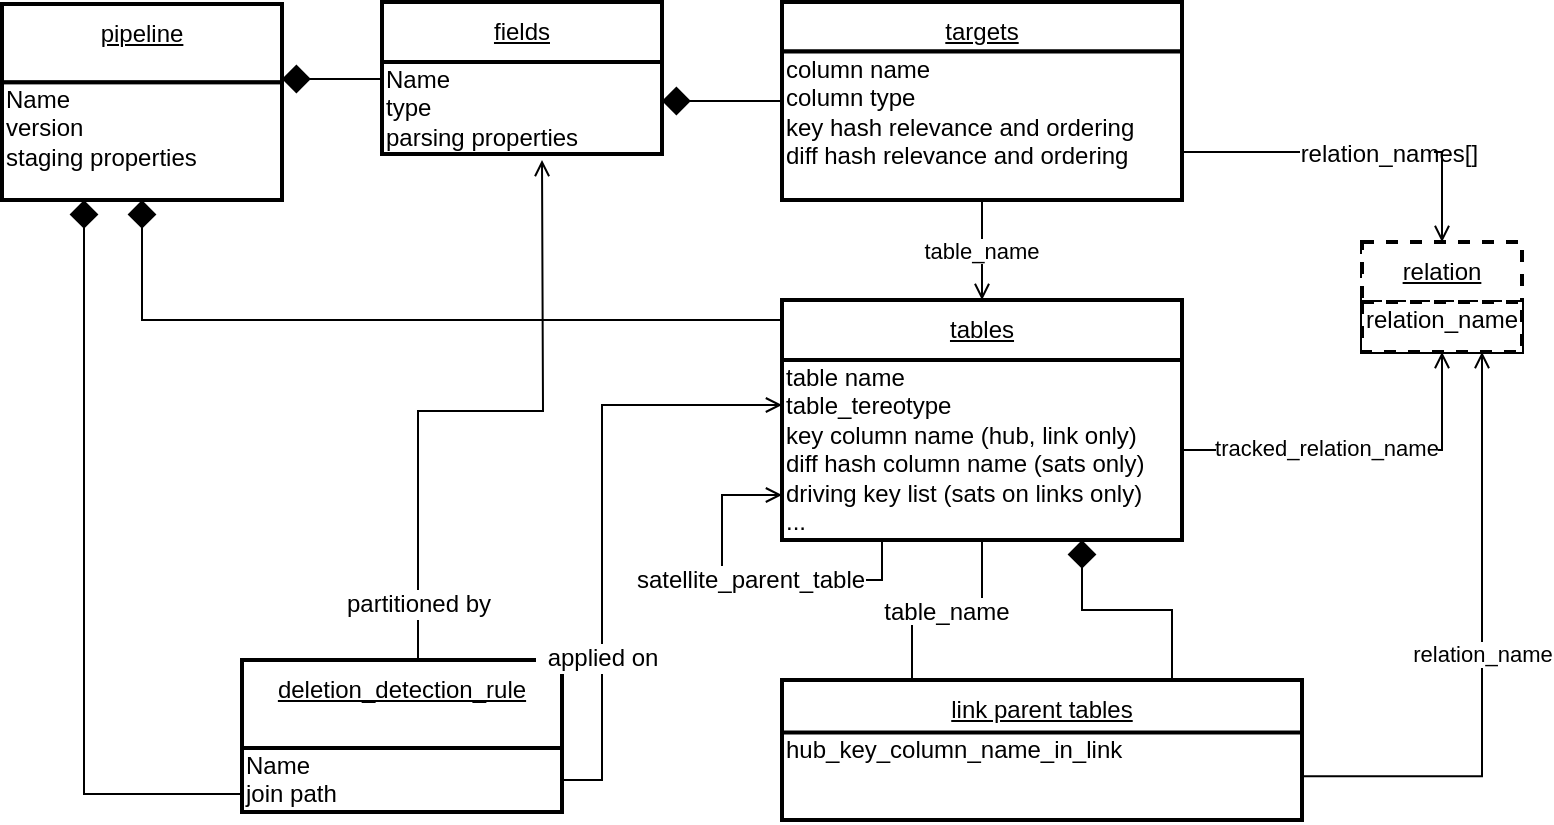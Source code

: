 <mxfile version="21.5.1" type="device">
  <diagram id="ijRAcNG_xyvAAmmFcgrQ" name="Seite-1">
    <mxGraphModel dx="915" dy="723" grid="1" gridSize="10" guides="1" tooltips="1" connect="1" arrows="1" fold="1" page="1" pageScale="1" pageWidth="827" pageHeight="1169" background="#FFFFFF" math="0" shadow="0">
      <root>
        <mxCell id="0" />
        <mxCell id="1" parent="0" />
        <mxCell id="78bXQyf61V3LpKi4EcEU-1" style="shape=rect;verticalAlign=top;align=left;fontSize=12;fontFamily=Helvetica;shadow=0;strokeWidth=2;fillColor=#FFFFFF;strokeColor=#000000;opacity=100.0;gliffyId=61;" parent="1" vertex="1">
          <mxGeometry x="140" y="360" width="160" height="76" as="geometry" />
        </mxCell>
        <mxCell id="78bXQyf61V3LpKi4EcEU-2" value="&lt;div style=&quot;width: 157.0px;height:auto;word-break: break-word;&quot;&gt;&lt;div align=&quot;center&quot;&gt;&lt;span style=&quot;font-family: Arial; font-size: 12px; font-weight: normal; text-decoration: underline; line-height: 14px;&quot;&gt;deletion_detection_rule&lt;/span&gt;&lt;/div&gt;&lt;/div&gt;" style="shape=rect;shadow=0;strokeWidth=2;fillColor=#FFFFFF;strokeColor=#000000;opacity=100.0;html=1;nl2Br=0;verticalAlign=top;align=center;spacingLeft=6.0;spacingRight=6;spacingTop=1.0;spacingBottom=8;whiteSpace=wrap;gliffyId=62;" parent="78bXQyf61V3LpKi4EcEU-1" vertex="1">
          <mxGeometry width="160" height="44" as="geometry" />
        </mxCell>
        <mxCell id="78bXQyf61V3LpKi4EcEU-3" value="&lt;div style=&#39;width: 157.0px;height:auto;word-break: break-word;&#39;&gt;&lt;div align=&quot;left&quot;&gt;&lt;span style=&quot;font-family: Arial; font-size: 12px; font-weight: normal; text-decoration: none; line-height: 14px;&quot;&gt;Name&lt;/span&gt;&lt;/div&gt;&lt;div align=&quot;left&quot;&gt;&lt;span style=&quot;font-family: Arial; font-size: 12px; font-weight: normal; text-decoration: none; line-height: 14px;&quot;&gt;join path&lt;/span&gt;&lt;/div&gt;&lt;/div&gt;" style="shape=rect;shadow=0;strokeWidth=2;fillColor=#FFFFFF;strokeColor=#000000;opacity=100.0;html=1;nl2Br=0;verticalAlign=top;align=left;spacingLeft=0.0;spacingRight=0;spacingTop=-5.0;spacingBottom=2;whiteSpace=wrap;gliffyId=64;" parent="78bXQyf61V3LpKi4EcEU-1" vertex="1">
          <mxGeometry y="44" width="160" height="32" as="geometry" />
        </mxCell>
        <mxCell id="78bXQyf61V3LpKi4EcEU-4" style="shape=rect;verticalAlign=top;align=left;fontSize=12;fontFamily=Helvetica;shadow=0;strokeWidth=2;fillColor=#FFFFFF;strokeColor=#000000;opacity=100.0;gliffyId=2;" parent="1" vertex="1">
          <mxGeometry x="20" y="32" width="140" height="98" as="geometry" />
        </mxCell>
        <mxCell id="78bXQyf61V3LpKi4EcEU-5" value="&lt;div style=&#39;width: 137.0px;height:auto;word-break: break-word;&#39;&gt;&lt;div align=&quot;center&quot;&gt;&lt;span style=&quot;font-family: Arial; font-size: 12px; font-weight: normal; text-decoration: underline; line-height: 14px;&quot;&gt;pipeline&lt;/span&gt;&lt;/div&gt;&lt;/div&gt;" style="shape=rect;shadow=0;strokeWidth=2;fillColor=#FFFFFF;strokeColor=#000000;opacity=100.0;html=1;nl2Br=0;verticalAlign=top;align=center;spacingLeft=6.0;spacingRight=6;spacingTop=1.0;spacingBottom=8;whiteSpace=wrap;gliffyId=3;" parent="78bXQyf61V3LpKi4EcEU-4" vertex="1">
          <mxGeometry width="140" height="39.2" as="geometry" />
        </mxCell>
        <mxCell id="78bXQyf61V3LpKi4EcEU-6" value="&lt;div style=&quot;width: 137.0px;height:auto;word-break: break-word;&quot;&gt;&lt;div align=&quot;left&quot;&gt;&lt;span style=&quot;font-family: Arial; font-size: 12px; font-weight: normal; text-decoration: none; line-height: 14px;&quot; class=&quot;&quot;&gt;Name&lt;/span&gt;&lt;/div&gt;&lt;div align=&quot;left&quot;&gt;&lt;span style=&quot;font-family: Arial; font-size: 12px; font-weight: normal; text-decoration: none; line-height: 14px;&quot; class=&quot;&quot;&gt;version&lt;/span&gt;&lt;/div&gt;&lt;div align=&quot;left&quot;&gt;&lt;span style=&quot;font-family: Arial; font-size: 12px; font-weight: normal; text-decoration: none; line-height: 14px;&quot; class=&quot;&quot;&gt;staging properties&lt;/span&gt;&lt;/div&gt;&lt;/div&gt;" style="shape=rect;shadow=0;strokeWidth=2;fillColor=#FFFFFF;strokeColor=#000000;opacity=100.0;html=1;nl2Br=0;verticalAlign=top;align=left;spacingLeft=0.0;spacingRight=0;spacingTop=-5.0;spacingBottom=2;whiteSpace=wrap;gliffyId=5;" parent="78bXQyf61V3LpKi4EcEU-4" vertex="1">
          <mxGeometry y="39.2" width="140" height="58.8" as="geometry" />
        </mxCell>
        <mxCell id="78bXQyf61V3LpKi4EcEU-7" style="shape=rect;verticalAlign=top;align=left;fontSize=12;fontFamily=Helvetica;shadow=0;strokeWidth=2;fillColor=#FFFFFF;strokeColor=#000000;opacity=100.0;gliffyId=7;" parent="1" vertex="1">
          <mxGeometry x="210" y="31" width="140" height="76" as="geometry" />
        </mxCell>
        <mxCell id="78bXQyf61V3LpKi4EcEU-8" value="&lt;div style=&quot;width: 197.0px;height:auto;word-break: break-word;&quot;&gt;&lt;div align=&quot;center&quot;&gt;&lt;span style=&quot;font-family: Arial; font-size: 12px; font-weight: normal; text-decoration: underline; line-height: 14px;&quot; class=&quot;&quot;&gt;fields&lt;/span&gt;&lt;/div&gt;&lt;/div&gt;" style="shape=rect;shadow=0;strokeWidth=2;fillColor=#FFFFFF;strokeColor=#000000;opacity=100.0;html=1;nl2Br=0;verticalAlign=top;align=center;spacingLeft=6.0;spacingRight=6;spacingTop=1.0;spacingBottom=8;whiteSpace=wrap;gliffyId=8;" parent="78bXQyf61V3LpKi4EcEU-7" vertex="1">
          <mxGeometry width="140" height="30" as="geometry" />
        </mxCell>
        <mxCell id="78bXQyf61V3LpKi4EcEU-9" value="&lt;div style=&#39;width: 197.0px;height:auto;word-break: break-word;&#39;&gt;&lt;div align=&quot;left&quot;&gt;&lt;span style=&quot;font-family: Arial; font-size: 12px; font-weight: normal; text-decoration: none; line-height: 14px;&quot;&gt;Name&lt;/span&gt;&lt;/div&gt;&lt;div align=&quot;left&quot;&gt;&lt;span style=&quot;font-family: Arial; font-size: 12px; font-weight: normal; text-decoration: none; line-height: 14px;&quot;&gt;type&lt;/span&gt;&lt;/div&gt;&lt;div align=&quot;left&quot;&gt;&lt;span style=&quot;font-family: Arial; font-size: 12px; font-weight: normal; text-decoration: none; line-height: 14px;&quot;&gt;parsing properties&lt;/span&gt;&lt;/div&gt;&lt;/div&gt;" style="shape=rect;shadow=0;strokeWidth=2;fillColor=#FFFFFF;strokeColor=#000000;opacity=100.0;html=1;nl2Br=0;verticalAlign=top;align=left;spacingLeft=0.0;spacingRight=0;spacingTop=-5.0;spacingBottom=2;whiteSpace=wrap;gliffyId=10;" parent="78bXQyf61V3LpKi4EcEU-7" vertex="1">
          <mxGeometry y="30" width="140" height="46" as="geometry" />
        </mxCell>
        <mxCell id="78bXQyf61V3LpKi4EcEU-10" style="shape=rect;verticalAlign=top;align=left;fontSize=12;fontFamily=Helvetica;shadow=0;strokeWidth=2;fillColor=#FFFFFF;strokeColor=#000000;opacity=100.0;gliffyId=12;" parent="1" vertex="1">
          <mxGeometry x="410" y="180" width="200" height="120" as="geometry" />
        </mxCell>
        <mxCell id="78bXQyf61V3LpKi4EcEU-11" value="&lt;div style=&quot;width: 197.0px;height:auto;word-break: break-word;&quot;&gt;&lt;div align=&quot;center&quot;&gt;&lt;span style=&quot;font-family: Arial; font-size: 12px; font-weight: normal; text-decoration: underline; line-height: 14px;&quot;&gt;tables&lt;/span&gt;&lt;/div&gt;&lt;/div&gt;" style="shape=rect;shadow=0;strokeWidth=2;fillColor=#FFFFFF;strokeColor=#000000;opacity=100.0;html=1;nl2Br=0;verticalAlign=top;align=center;spacingLeft=6.0;spacingRight=6;spacingTop=1.0;spacingBottom=8;whiteSpace=wrap;gliffyId=13;" parent="78bXQyf61V3LpKi4EcEU-10" vertex="1">
          <mxGeometry width="200" height="30" as="geometry" />
        </mxCell>
        <mxCell id="tocurA1neB7LAM1Sksem-8" value="satellite_parent_table" style="edgeStyle=orthogonalEdgeStyle;rounded=0;orthogonalLoop=1;jettySize=auto;html=1;entryX=0;entryY=0.75;entryDx=0;entryDy=0;exitX=0.25;exitY=1;exitDx=0;exitDy=0;endArrow=open;endFill=0;fontSize=12;" edge="1" parent="78bXQyf61V3LpKi4EcEU-10" source="78bXQyf61V3LpKi4EcEU-12" target="78bXQyf61V3LpKi4EcEU-12">
          <mxGeometry relative="1" as="geometry">
            <mxPoint x="40" y="250" as="targetPoint" />
            <Array as="points">
              <mxPoint x="50" y="140" />
              <mxPoint x="-30" y="140" />
              <mxPoint x="-30" y="98" />
            </Array>
          </mxGeometry>
        </mxCell>
        <mxCell id="78bXQyf61V3LpKi4EcEU-12" value="&lt;div style=&quot;width: 197.0px;height:auto;word-break: break-word;&quot;&gt;&lt;div align=&quot;left&quot;&gt;&lt;span style=&quot;font-family: Arial; font-size: 12px; font-weight: normal; text-decoration: none; line-height: 14px;&quot;&gt;table name&lt;/span&gt;&lt;/div&gt;&lt;div align=&quot;left&quot;&gt;&lt;span style=&quot;font-family: Arial; font-size: 12px; font-weight: normal; text-decoration: none; line-height: 14px;&quot;&gt;table_tereotype&lt;/span&gt;&lt;/div&gt;&lt;div align=&quot;left&quot;&gt;&lt;span style=&quot;font-family: Arial; font-size: 12px; font-weight: normal; text-decoration: none; line-height: 14px;&quot;&gt;key column name (hub, link only)&lt;/span&gt;&lt;/div&gt;&lt;div align=&quot;left&quot;&gt;&lt;span style=&quot;font-family: Arial; font-size: 12px; font-weight: normal; text-decoration: none; line-height: 14px;&quot;&gt;diff hash column name (sats only)&lt;/span&gt;&lt;/div&gt;&lt;div align=&quot;left&quot;&gt;&lt;span style=&quot;font-family: Arial; font-size: 12px; font-weight: normal; text-decoration: none; line-height: 14px;&quot;&gt;driving key list (sats on links only)&lt;/span&gt;&lt;/div&gt;&lt;div align=&quot;left&quot;&gt;&lt;span style=&quot;font-family: Arial; font-size: 12px; font-weight: normal; text-decoration: none; line-height: 14px;&quot;&gt;...&lt;/span&gt;&lt;/div&gt;&lt;/div&gt;" style="shape=rect;shadow=0;strokeWidth=2;fillColor=#FFFFFF;strokeColor=#000000;opacity=100.0;html=1;nl2Br=0;verticalAlign=top;align=left;spacingLeft=0.0;spacingRight=0;spacingTop=-5.0;spacingBottom=2;whiteSpace=wrap;gliffyId=15;" parent="78bXQyf61V3LpKi4EcEU-10" vertex="1">
          <mxGeometry y="30" width="200" height="90" as="geometry" />
        </mxCell>
        <mxCell id="78bXQyf61V3LpKi4EcEU-13" style="shape=rect;verticalAlign=top;align=left;fontSize=12;fontFamily=Helvetica;shadow=0;strokeWidth=2;fillColor=#FFFFFF;strokeColor=#000000;opacity=100.0;gliffyId=26;" parent="1" vertex="1">
          <mxGeometry x="410" y="31" width="200" height="99" as="geometry" />
        </mxCell>
        <mxCell id="78bXQyf61V3LpKi4EcEU-14" value="&lt;div style=&quot;width: 197.0px;height:auto;word-break: break-word;&quot;&gt;&lt;div align=&quot;center&quot;&gt;&lt;span style=&quot;font-family: Arial; font-size: 12px; font-weight: normal; text-decoration: underline; line-height: 14px;&quot;&gt;targets&lt;/span&gt;&lt;/div&gt;&lt;/div&gt;" style="shape=rect;shadow=0;strokeWidth=2;fillColor=#FFFFFF;strokeColor=#000000;opacity=100.0;html=1;nl2Br=0;verticalAlign=top;align=center;spacingLeft=6.0;spacingRight=6;spacingTop=1.0;spacingBottom=8;whiteSpace=wrap;gliffyId=27;" parent="78bXQyf61V3LpKi4EcEU-13" vertex="1">
          <mxGeometry width="200" height="24.75" as="geometry" />
        </mxCell>
        <mxCell id="78bXQyf61V3LpKi4EcEU-15" value="&lt;div style=&quot;width: 197.0px;height:auto;word-break: break-word;&quot;&gt;&lt;div align=&quot;left&quot;&gt;&lt;span style=&quot;font-family: Arial; background-color: initial;&quot;&gt;column name&lt;/span&gt;&lt;br&gt;&lt;/div&gt;&lt;div align=&quot;left&quot;&gt;&lt;span style=&quot;font-family: Arial; font-size: 12px; font-weight: normal; text-decoration: none; line-height: 14px;&quot;&gt;column type&lt;/span&gt;&lt;/div&gt;&lt;div align=&quot;left&quot;&gt;&lt;span style=&quot;font-family: Arial; font-size: 12px; font-weight: normal; text-decoration: none; line-height: 14px;&quot;&gt;key hash relevance and ordering&lt;/span&gt;&lt;/div&gt;&lt;div align=&quot;left&quot;&gt;&lt;span style=&quot;font-family: Arial; font-size: 12px; font-weight: normal; text-decoration: none; line-height: 14px;&quot;&gt;diff hash relevance&amp;nbsp;and ordering&lt;/span&gt;&lt;/div&gt;&lt;/div&gt;" style="shape=rect;shadow=0;strokeWidth=2;fillColor=#FFFFFF;strokeColor=#000000;opacity=100.0;html=1;nl2Br=0;verticalAlign=top;align=left;spacingLeft=0.0;spacingRight=0;spacingTop=-5.0;spacingBottom=2;whiteSpace=wrap;gliffyId=29;" parent="78bXQyf61V3LpKi4EcEU-13" vertex="1">
          <mxGeometry y="24.75" width="200" height="74.25" as="geometry" />
        </mxCell>
        <mxCell id="78bXQyf61V3LpKi4EcEU-19" style="shape=rect;verticalAlign=top;align=left;fontSize=12;fontFamily=Helvetica;shadow=0;strokeWidth=2;fillColor=#FFFFFF;strokeColor=#000000;opacity=100.0;gliffyId=39;dashed=1;" parent="1" vertex="1">
          <mxGeometry x="700" y="151" width="80" height="55" as="geometry" />
        </mxCell>
        <mxCell id="78bXQyf61V3LpKi4EcEU-20" value="&lt;div style=&quot;width: 77.0px;height:auto;word-break: break-word;&quot;&gt;&lt;div align=&quot;center&quot;&gt;&lt;span style=&quot;font-family: Arial; font-size: 12px; font-weight: normal; text-decoration: underline; line-height: 14px;&quot;&gt;relation&lt;/span&gt;&lt;/div&gt;&lt;/div&gt;" style="shape=rect;shadow=0;strokeWidth=2;fillColor=#FFFFFF;strokeColor=#000000;opacity=100.0;html=1;nl2Br=0;verticalAlign=top;align=center;spacingLeft=6.0;spacingRight=6;spacingTop=1.0;spacingBottom=8;whiteSpace=wrap;gliffyId=40;dashed=1;" parent="78bXQyf61V3LpKi4EcEU-19" vertex="1">
          <mxGeometry width="80" height="30" as="geometry" />
        </mxCell>
        <mxCell id="78bXQyf61V3LpKi4EcEU-21" value="&lt;div style=&quot;width: 77.0px;height:auto;word-break: break-word;&quot;&gt;&lt;div align=&quot;left&quot;&gt;&lt;span style=&quot;font-family: Arial; font-size: 12px; font-weight: normal; text-decoration: none; line-height: 14px;&quot; class=&quot;&quot;&gt;relation_name&lt;/span&gt;&lt;/div&gt;&lt;/div&gt;" style="shape=rect;shadow=0;strokeWidth=2;fillColor=#FFFFFF;strokeColor=#000000;opacity=100.0;html=1;nl2Br=0;verticalAlign=top;align=left;spacingLeft=0.0;spacingRight=0;spacingTop=-5.0;spacingBottom=2;whiteSpace=wrap;gliffyId=42;dashed=1;" parent="78bXQyf61V3LpKi4EcEU-19" vertex="1">
          <mxGeometry y="30" width="80" height="25" as="geometry" />
        </mxCell>
        <mxCell id="78bXQyf61V3LpKi4EcEU-25" style="shape=filledEdge;strokeWidth=1;strokeColor=#000000;fillColor=none;startArrow=none;startFill=0;startSize=6;endArrow=diamond;endFill=1;endSize=12;rounded=0;gliffyId=68;edgeStyle=orthogonalEdgeStyle;" parent="1" source="78bXQyf61V3LpKi4EcEU-1" target="78bXQyf61V3LpKi4EcEU-4" edge="1">
          <mxGeometry width="100" height="100" relative="1" as="geometry">
            <Array as="points">
              <mxPoint x="200" y="427" />
              <mxPoint x="61" y="427" />
              <mxPoint x="61" y="107" />
            </Array>
          </mxGeometry>
        </mxCell>
        <mxCell id="78bXQyf61V3LpKi4EcEU-26" style="shape=filledEdge;strokeWidth=1;strokeColor=#000000;fillColor=none;startArrow=none;startFill=0;startSize=6;endArrow=diamond;endFill=1;endSize=12;rounded=0;gliffyId=24;edgeStyle=orthogonalEdgeStyle;" parent="1" source="78bXQyf61V3LpKi4EcEU-7" target="78bXQyf61V3LpKi4EcEU-4" edge="1">
          <mxGeometry width="100" height="100" relative="1" as="geometry">
            <Array as="points">
              <mxPoint x="240.002" y="69.5" />
              <mxPoint x="213.334" y="69.5" />
              <mxPoint x="186.667" y="69.5" />
              <mxPoint x="160" y="69.5" />
            </Array>
          </mxGeometry>
        </mxCell>
        <mxCell id="78bXQyf61V3LpKi4EcEU-27" style="shape=filledEdge;strokeWidth=1;strokeColor=#000000;fillColor=none;startArrow=none;startFill=0;startSize=6;endArrow=diamond;endFill=1;endSize=12;rounded=0;gliffyId=31;edgeStyle=orthogonalEdgeStyle;" parent="1" source="78bXQyf61V3LpKi4EcEU-13" target="78bXQyf61V3LpKi4EcEU-7" edge="1">
          <mxGeometry width="100" height="100" relative="1" as="geometry">
            <Array as="points">
              <mxPoint x="500" y="70" />
              <mxPoint x="480" y="70" />
              <mxPoint x="460" y="70" />
              <mxPoint x="440" y="70" />
            </Array>
          </mxGeometry>
        </mxCell>
        <mxCell id="78bXQyf61V3LpKi4EcEU-28" value="" style="shape=filledEdge;strokeWidth=1;strokeColor=#000000;fillColor=none;startArrow=none;startFill=0;startSize=6;endArrow=diamond;endFill=1;endSize=12;rounded=0;gliffyId=38;edgeStyle=orthogonalEdgeStyle;exitX=0.75;exitY=0;exitDx=0;exitDy=0;entryX=0.75;entryY=1;entryDx=0;entryDy=0;fontSize=12;" parent="1" source="tocurA1neB7LAM1Sksem-5" target="78bXQyf61V3LpKi4EcEU-12" edge="1">
          <mxGeometry width="100" height="100" relative="1" as="geometry">
            <mxPoint x="540" y="367" as="sourcePoint" />
          </mxGeometry>
        </mxCell>
        <mxCell id="78bXQyf61V3LpKi4EcEU-29" style="shape=filledEdge;strokeWidth=1;strokeColor=#000000;fillColor=none;startArrow=none;startFill=0;startSize=6;endArrow=diamond;endFill=1;endSize=12;rounded=0;gliffyId=25;edgeStyle=orthogonalEdgeStyle;targetPerimeterSpacing=0;sourcePerimeterSpacing=0;" parent="1" source="78bXQyf61V3LpKi4EcEU-11" target="78bXQyf61V3LpKi4EcEU-6" edge="1">
          <mxGeometry width="100" height="100" relative="1" as="geometry">
            <Array as="points">
              <mxPoint x="90" y="190" />
            </Array>
            <mxPoint x="80" y="240" as="targetPoint" />
          </mxGeometry>
        </mxCell>
        <mxCell id="78bXQyf61V3LpKi4EcEU-30" style="shape=filledEdge;strokeWidth=1;strokeColor=#000000;fillColor=none;startArrow=none;startFill=0;startSize=6;endArrow=open;endFill=0;endSize=6;rounded=0;html=1;nl2Br=0;gliffyId=70;entryX=0;entryY=0.25;edgeStyle=orthogonalEdgeStyle;entryDx=0;entryDy=0;" parent="1" source="78bXQyf61V3LpKi4EcEU-3" target="78bXQyf61V3LpKi4EcEU-12" edge="1">
          <mxGeometry width="100" height="100" relative="1" as="geometry">
            <Array as="points">
              <mxPoint x="320" y="420" />
              <mxPoint x="320" y="233" />
            </Array>
          </mxGeometry>
        </mxCell>
        <mxCell id="78bXQyf61V3LpKi4EcEU-31" value="&lt;div style=&#39;width: 66.391px;height:auto;word-break: break-word;&#39;&gt;&lt;div align=&quot;center&quot;&gt;&lt;span style=&quot;font-family: Arial; font-size: 12px; line-height: 14px;&quot;&gt;applied on&lt;/span&gt;&lt;/div&gt;&lt;/div&gt;" style="text;html=1;nl2Br=0;labelBackgroundColor=#FFFFFF;html=1;nl2Br=0;verticalAlign=middle;align=center;spacingLeft=0.0;spacingRight=0;gliffyId=71;" parent="78bXQyf61V3LpKi4EcEU-30" vertex="1">
          <mxGeometry x="-0.457" relative="1" as="geometry">
            <mxPoint as="offset" />
          </mxGeometry>
        </mxCell>
        <mxCell id="78bXQyf61V3LpKi4EcEU-32" style="shape=filledEdge;strokeWidth=1;strokeColor=#000000;fillColor=none;startArrow=none;startFill=0;startSize=6;endArrow=open;endFill=0;endSize=6;rounded=0;html=1;nl2Br=0;gliffyId=72;exitX=0.55;exitY=0.0;exitPerimeter=0;edgeStyle=orthogonalEdgeStyle;" parent="1" source="78bXQyf61V3LpKi4EcEU-1" edge="1">
          <mxGeometry width="100" height="100" relative="1" as="geometry">
            <mxPoint x="290" y="110" as="targetPoint" />
          </mxGeometry>
        </mxCell>
        <mxCell id="78bXQyf61V3LpKi4EcEU-33" value="&lt;div style=&#39;width: 83.047px;height:auto;word-break: break-word;&#39;&gt;&lt;div align=&quot;center&quot;&gt;&lt;span style=&quot;font-family: Arial; font-size: 12px; line-height: 14px;&quot;&gt;partitioned by&lt;/span&gt;&lt;/div&gt;&lt;/div&gt;" style="text;html=1;nl2Br=0;labelBackgroundColor=#FFFFFF;html=1;nl2Br=0;verticalAlign=middle;align=center;spacingLeft=0.0;spacingRight=0;gliffyId=73;" parent="78bXQyf61V3LpKi4EcEU-32" vertex="1">
          <mxGeometry x="-0.82" relative="1" as="geometry">
            <mxPoint as="offset" />
          </mxGeometry>
        </mxCell>
        <mxCell id="78bXQyf61V3LpKi4EcEU-34" value="table_name" style="shape=filledEdge;strokeWidth=1;strokeColor=#000000;fillColor=none;startArrow=open;startFill=0;startSize=6;endArrow=none;endFill=0;endSize=6;rounded=0;gliffyId=32;exitX=0.5;exitY=0.0;exitPerimeter=0;entryX=0.5;entryY=1.0;entryPerimeter=0;edgeStyle=orthogonalEdgeStyle;" parent="1" source="78bXQyf61V3LpKi4EcEU-10" target="78bXQyf61V3LpKi4EcEU-13" edge="1">
          <mxGeometry width="100" height="100" relative="1" as="geometry" />
        </mxCell>
        <mxCell id="78bXQyf61V3LpKi4EcEU-35" value="table_name" style="shape=filledEdge;strokeWidth=1;strokeColor=#000000;fillColor=none;startArrow=none;startFill=0;startSize=6;endArrow=none;endFill=0;endSize=6;rounded=0;gliffyId=74;exitX=0.25;exitY=0;entryX=0.5;entryY=1;edgeStyle=orthogonalEdgeStyle;exitDx=0;exitDy=0;entryDx=0;entryDy=0;fontSize=12;" parent="1" source="tocurA1neB7LAM1Sksem-5" target="78bXQyf61V3LpKi4EcEU-12" edge="1">
          <mxGeometry width="100" height="100" relative="1" as="geometry">
            <mxPoint x="468.0" y="367" as="sourcePoint" />
          </mxGeometry>
        </mxCell>
        <mxCell id="78bXQyf61V3LpKi4EcEU-38" style="shape=filledEdge;strokeWidth=1;strokeColor=#000000;fillColor=none;startArrow=none;startFill=0;startSize=6;endArrow=open;endFill=0;endSize=6;rounded=0;html=1;nl2Br=0;gliffyId=46;edgeStyle=orthogonalEdgeStyle;entryX=0.5;entryY=0;entryDx=0;entryDy=0;" parent="1" source="78bXQyf61V3LpKi4EcEU-15" target="78bXQyf61V3LpKi4EcEU-20" edge="1">
          <mxGeometry width="100" height="100" relative="1" as="geometry">
            <Array as="points">
              <mxPoint x="740" y="106" />
            </Array>
            <mxPoint x="760" y="30" as="sourcePoint" />
            <mxPoint x="740" y="150" as="targetPoint" />
          </mxGeometry>
        </mxCell>
        <mxCell id="78bXQyf61V3LpKi4EcEU-39" value="&lt;div style=&quot;width: 66.391px;height:auto;word-break: break-word;&quot;&gt;&lt;div align=&quot;center&quot;&gt;&lt;span style=&quot;font-family: Arial; font-size: 12px; line-height: 14px;&quot;&gt;relation_names[]&lt;/span&gt;&lt;/div&gt;&lt;/div&gt;" style="text;html=1;nl2Br=0;labelBackgroundColor=#FFFFFF;html=1;nl2Br=0;verticalAlign=middle;align=center;spacingLeft=0.0;spacingRight=0;gliffyId=47;" parent="78bXQyf61V3LpKi4EcEU-38" vertex="1">
          <mxGeometry x="0.045" relative="1" as="geometry">
            <mxPoint y="1" as="offset" />
          </mxGeometry>
        </mxCell>
        <mxCell id="tocurA1neB7LAM1Sksem-1" value="relation_name" style="edgeStyle=orthogonalEdgeStyle;rounded=0;orthogonalLoop=1;jettySize=auto;html=1;entryX=0.75;entryY=1;entryDx=0;entryDy=0;endArrow=open;endFill=0;exitX=1;exitY=0.5;exitDx=0;exitDy=0;" edge="1" parent="1" source="tocurA1neB7LAM1Sksem-6" target="78bXQyf61V3LpKi4EcEU-21">
          <mxGeometry relative="1" as="geometry" />
        </mxCell>
        <mxCell id="tocurA1neB7LAM1Sksem-2" style="edgeStyle=orthogonalEdgeStyle;rounded=0;orthogonalLoop=1;jettySize=auto;html=1;entryX=0.5;entryY=1;entryDx=0;entryDy=0;endArrow=open;endFill=0;" edge="1" parent="1" source="78bXQyf61V3LpKi4EcEU-12" target="78bXQyf61V3LpKi4EcEU-21">
          <mxGeometry relative="1" as="geometry" />
        </mxCell>
        <mxCell id="tocurA1neB7LAM1Sksem-3" value="tracked_relation_name" style="edgeLabel;html=1;align=center;verticalAlign=middle;resizable=0;points=[];" vertex="1" connectable="0" parent="tocurA1neB7LAM1Sksem-2">
          <mxGeometry x="-0.2" y="1" relative="1" as="geometry">
            <mxPoint as="offset" />
          </mxGeometry>
        </mxCell>
        <mxCell id="tocurA1neB7LAM1Sksem-4" style="shape=rect;verticalAlign=top;align=left;fontSize=12;fontFamily=Helvetica;shadow=0;strokeWidth=2;fillColor=#FFFFFF;strokeColor=#000000;opacity=100.0;gliffyId=33;" vertex="1" parent="1">
          <mxGeometry x="410" y="370" width="260" height="70" as="geometry" />
        </mxCell>
        <mxCell id="tocurA1neB7LAM1Sksem-5" value="&lt;div style=&quot;width: 137.0px;height:auto;word-break: break-word;&quot;&gt;&lt;div align=&quot;center&quot;&gt;&lt;span style=&quot;font-family: Arial; font-size: 12px; font-weight: normal; text-decoration: underline; line-height: 14px;&quot;&gt;link parent tables&lt;/span&gt;&lt;/div&gt;&lt;/div&gt;" style="shape=rect;shadow=0;strokeWidth=2;fillColor=#FFFFFF;strokeColor=#000000;opacity=100.0;html=1;nl2Br=0;verticalAlign=top;align=center;spacingLeft=6.0;spacingRight=6;spacingTop=1.0;spacingBottom=8;whiteSpace=wrap;gliffyId=34;" vertex="1" parent="tocurA1neB7LAM1Sksem-4">
          <mxGeometry width="260.0" height="49.677" as="geometry" />
        </mxCell>
        <mxCell id="tocurA1neB7LAM1Sksem-6" value="hub_key_column_name_in_link" style="shape=rect;shadow=0;strokeWidth=2;fillColor=#FFFFFF;strokeColor=#000000;opacity=100.0;nl2Br=0;verticalAlign=top;align=left;spacingLeft=0.0;spacingRight=0;spacingTop=-5.0;spacingBottom=2;whiteSpace=wrap;gliffyId=36;html=1;" vertex="1" parent="tocurA1neB7LAM1Sksem-4">
          <mxGeometry y="26.25" width="260.0" height="43.75" as="geometry" />
        </mxCell>
      </root>
    </mxGraphModel>
  </diagram>
</mxfile>
